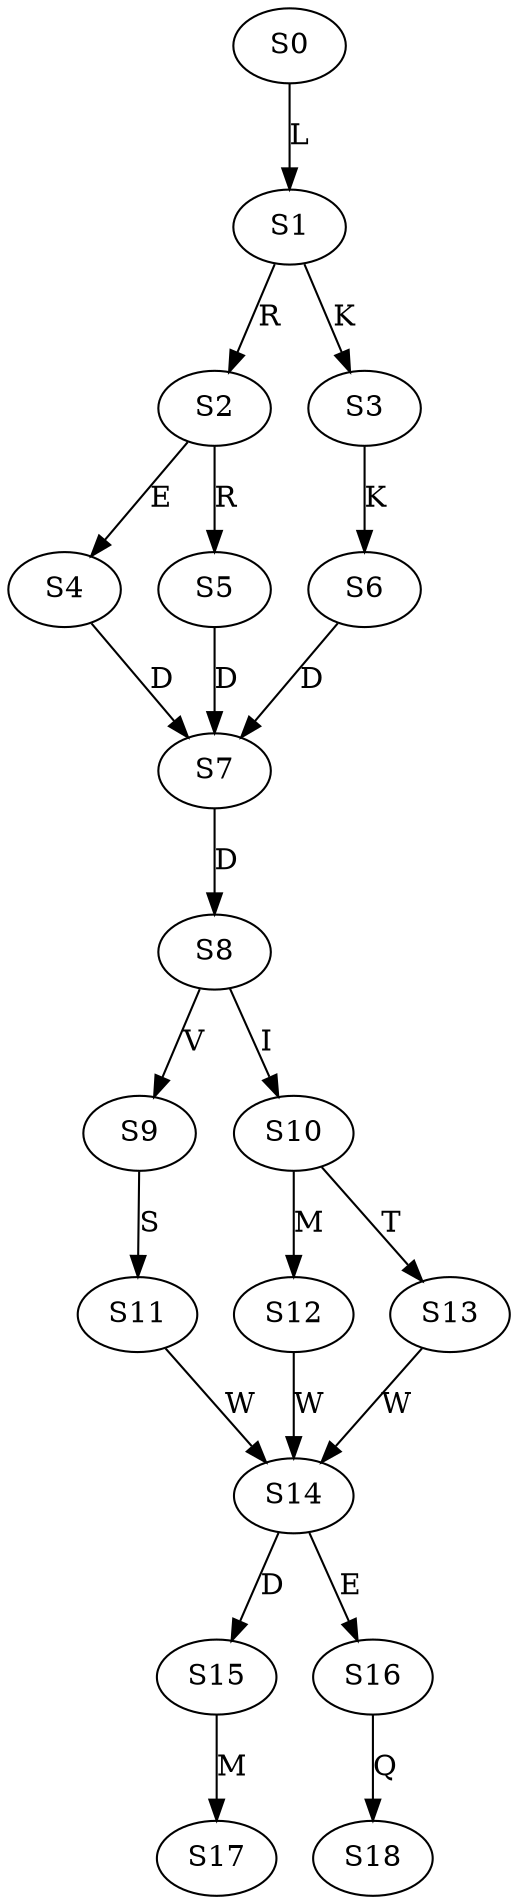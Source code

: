 strict digraph  {
	S0 -> S1 [ label = L ];
	S1 -> S2 [ label = R ];
	S1 -> S3 [ label = K ];
	S2 -> S4 [ label = E ];
	S2 -> S5 [ label = R ];
	S3 -> S6 [ label = K ];
	S4 -> S7 [ label = D ];
	S5 -> S7 [ label = D ];
	S6 -> S7 [ label = D ];
	S7 -> S8 [ label = D ];
	S8 -> S9 [ label = V ];
	S8 -> S10 [ label = I ];
	S9 -> S11 [ label = S ];
	S10 -> S12 [ label = M ];
	S10 -> S13 [ label = T ];
	S11 -> S14 [ label = W ];
	S12 -> S14 [ label = W ];
	S13 -> S14 [ label = W ];
	S14 -> S15 [ label = D ];
	S14 -> S16 [ label = E ];
	S15 -> S17 [ label = M ];
	S16 -> S18 [ label = Q ];
}

